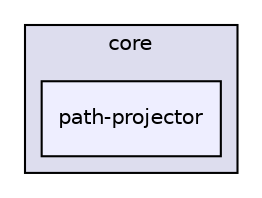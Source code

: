 digraph "path-projector" {
  compound=true
  node [ fontsize="10", fontname="Helvetica"];
  edge [ labelfontsize="10", labelfontname="Helvetica"];
  subgraph clusterdir_ec650033a5a388847ed11d275b2baf5d {
    graph [ bgcolor="#ddddee", pencolor="black", label="core" fontname="Helvetica", fontsize="10", URL="dir_ec650033a5a388847ed11d275b2baf5d.html"]
  dir_028d11586595818a08773d91a75bb709 [shape=box, label="path-projector", style="filled", fillcolor="#eeeeff", pencolor="black", URL="dir_028d11586595818a08773d91a75bb709.html"];
  }
}
